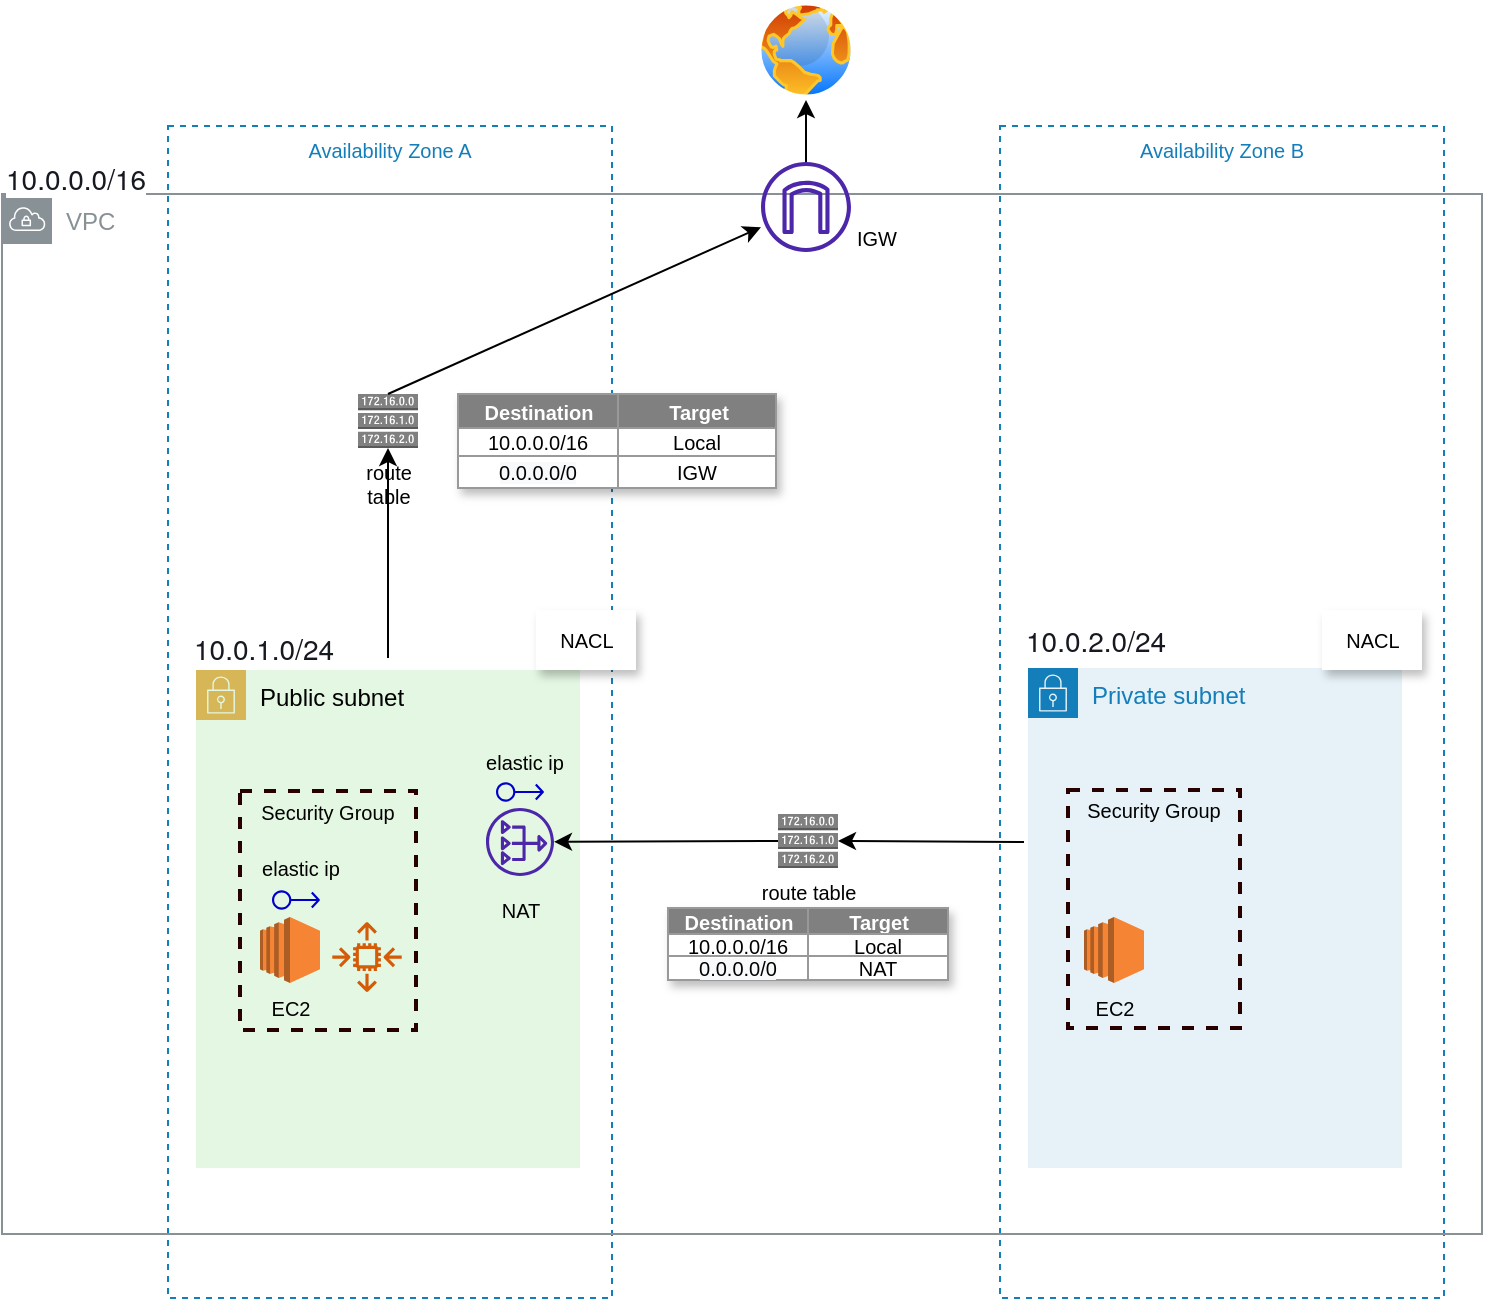 <mxfile version="20.6.2" type="device"><diagram id="hX8bGdYV5b1xXyEHW3qK" name="Page-1"><mxGraphModel dx="1543" dy="803" grid="0" gridSize="10" guides="0" tooltips="1" connect="1" arrows="1" fold="1" page="1" pageScale="1" pageWidth="827" pageHeight="1169" math="0" shadow="0"><root><mxCell id="0"/><mxCell id="1" parent="0"/><mxCell id="_O8YYeyoJK2wT63SmfpY-99" value="Availability Zone A" style="fillColor=none;strokeColor=#147EBA;dashed=1;verticalAlign=top;fontStyle=0;fontColor=#147EBA;shadow=0;fillStyle=solid;fontSize=10;" parent="1" vertex="1"><mxGeometry x="126" y="267" width="222" height="586" as="geometry"/></mxCell><mxCell id="_O8YYeyoJK2wT63SmfpY-101" value="Availability Zone B" style="fillColor=none;strokeColor=#147EBA;dashed=1;verticalAlign=top;fontStyle=0;fontColor=#147EBA;shadow=0;fillStyle=solid;fontSize=10;" parent="1" vertex="1"><mxGeometry x="542" y="267" width="222" height="586" as="geometry"/></mxCell><mxCell id="_O8YYeyoJK2wT63SmfpY-89" value="VPC" style="sketch=0;outlineConnect=0;gradientColor=none;html=1;whiteSpace=wrap;fontSize=12;fontStyle=0;shape=mxgraph.aws4.group;grIcon=mxgraph.aws4.group_vpc;strokeColor=#879196;fillColor=none;verticalAlign=top;align=left;spacingLeft=30;fontColor=#879196;dashed=0;shadow=0;fillStyle=solid;" parent="1" vertex="1"><mxGeometry x="43" y="301" width="740" height="520" as="geometry"/></mxCell><mxCell id="_O8YYeyoJK2wT63SmfpY-38" value="Public subnet" style="points=[[0,0],[0.25,0],[0.5,0],[0.75,0],[1,0],[1,0.25],[1,0.5],[1,0.75],[1,1],[0.75,1],[0.5,1],[0.25,1],[0,1],[0,0.75],[0,0.5],[0,0.25]];outlineConnect=0;html=1;whiteSpace=wrap;fontSize=12;fontStyle=0;container=1;pointerEvents=0;collapsible=0;recursiveResize=0;shape=mxgraph.aws4.group;grIcon=mxgraph.aws4.group_security_group;grStroke=0;strokeColor=#d6b656;fillColor=#E3F7E2;verticalAlign=top;align=left;spacingLeft=30;dashed=0;perimeterSpacing=6;gradientColor=none;fillStyle=solid;" parent="1" vertex="1"><mxGeometry x="140" y="539" width="192" height="249" as="geometry"/></mxCell><mxCell id="_O8YYeyoJK2wT63SmfpY-39" value="Security Group" style="fontStyle=0;verticalAlign=top;align=center;spacingTop=-2;fillColor=none;rounded=0;whiteSpace=wrap;html=1;strokeColor=#290000;strokeWidth=2;dashed=1;container=1;collapsible=0;expand=0;recursiveResize=0;fontSize=10;" parent="_O8YYeyoJK2wT63SmfpY-38" vertex="1"><mxGeometry x="22" y="60.5" width="88" height="119.5" as="geometry"/></mxCell><mxCell id="_O8YYeyoJK2wT63SmfpY-15" value="elastic ip" style="text;html=1;align=center;verticalAlign=middle;resizable=0;points=[];autosize=1;strokeColor=none;fillColor=none;fontSize=10;" parent="_O8YYeyoJK2wT63SmfpY-39" vertex="1"><mxGeometry y="23.5" width="60" height="30" as="geometry"/></mxCell><mxCell id="_O8YYeyoJK2wT63SmfpY-96" value="" style="sketch=0;outlineConnect=0;fontColor=#232F3E;gradientColor=none;fillColor=#0000CC;strokeColor=none;dashed=0;verticalLabelPosition=bottom;verticalAlign=top;align=center;html=1;fontSize=12;fontStyle=0;aspect=fixed;pointerEvents=1;shape=mxgraph.aws4.elastic_ip_address;shadow=0;fillStyle=solid;" parent="_O8YYeyoJK2wT63SmfpY-39" vertex="1"><mxGeometry x="16" y="49.5" width="24" height="10" as="geometry"/></mxCell><mxCell id="rF0n-6cTwIG82SXwt395-3" value="" style="sketch=0;outlineConnect=0;fontColor=#232F3E;gradientColor=none;fillColor=#D45B07;strokeColor=none;dashed=0;verticalLabelPosition=bottom;verticalAlign=top;align=center;html=1;fontSize=12;fontStyle=0;aspect=fixed;pointerEvents=1;shape=mxgraph.aws4.auto_scaling2;" vertex="1" parent="_O8YYeyoJK2wT63SmfpY-39"><mxGeometry x="46" y="65.5" width="35" height="35" as="geometry"/></mxCell><mxCell id="_O8YYeyoJK2wT63SmfpY-9" value="EC2" style="outlineConnect=0;dashed=0;verticalLabelPosition=bottom;verticalAlign=top;align=center;html=1;shape=mxgraph.aws3.ec2;fillColor=#F58534;gradientColor=none;fontSize=10;" parent="_O8YYeyoJK2wT63SmfpY-38" vertex="1"><mxGeometry x="32" y="123.5" width="30" height="33" as="geometry"/></mxCell><mxCell id="_O8YYeyoJK2wT63SmfpY-92" value="" style="sketch=0;outlineConnect=0;fontColor=#232F3E;gradientColor=none;fillColor=#4D27AA;strokeColor=none;dashed=0;verticalLabelPosition=bottom;verticalAlign=top;align=center;html=1;fontSize=12;fontStyle=0;aspect=fixed;pointerEvents=1;shape=mxgraph.aws4.nat_gateway;shadow=0;fillStyle=solid;" parent="_O8YYeyoJK2wT63SmfpY-38" vertex="1"><mxGeometry x="145" y="69" width="34" height="34" as="geometry"/></mxCell><mxCell id="_O8YYeyoJK2wT63SmfpY-98" value="NAT" style="text;html=1;align=center;verticalAlign=middle;resizable=0;points=[];autosize=1;strokeColor=none;fillColor=none;fontSize=10;" parent="_O8YYeyoJK2wT63SmfpY-38" vertex="1"><mxGeometry x="142" y="105.25" width="40" height="30" as="geometry"/></mxCell><mxCell id="_O8YYeyoJK2wT63SmfpY-10" value="route&lt;br&gt;table" style="outlineConnect=0;dashed=0;verticalLabelPosition=bottom;verticalAlign=top;align=center;html=1;shape=mxgraph.aws3.route_table;fillColor=#808080;gradientColor=none;fontSize=10;" parent="1" vertex="1"><mxGeometry x="221" y="401" width="30" height="27" as="geometry"/></mxCell><mxCell id="_O8YYeyoJK2wT63SmfpY-14" value="NACL" style="text;html=1;align=center;verticalAlign=middle;resizable=0;points=[];autosize=1;strokeColor=none;fillColor=#FFFFFF;fontSize=10;shadow=1;" parent="1" vertex="1"><mxGeometry x="310" y="509" width="50" height="30" as="geometry"/></mxCell><mxCell id="_O8YYeyoJK2wT63SmfpY-43" value="" style="endArrow=classic;html=1;rounded=0;fontSize=10;exitX=0.5;exitY=0;exitDx=0;exitDy=0;entryX=0.5;entryY=1;entryDx=0;entryDy=0;entryPerimeter=0;" parent="1" source="_O8YYeyoJK2wT63SmfpY-38" target="_O8YYeyoJK2wT63SmfpY-10" edge="1"><mxGeometry width="50" height="50" relative="1" as="geometry"><mxPoint x="570" y="538" as="sourcePoint"/><mxPoint x="620" y="488" as="targetPoint"/></mxGeometry></mxCell><mxCell id="_O8YYeyoJK2wT63SmfpY-44" value="" style="endArrow=classic;html=1;rounded=0;fontSize=10;exitX=0.5;exitY=0;exitDx=0;exitDy=0;exitPerimeter=0;" parent="1" source="_O8YYeyoJK2wT63SmfpY-10" target="_O8YYeyoJK2wT63SmfpY-87" edge="1"><mxGeometry width="50" height="50" relative="1" as="geometry"><mxPoint x="483" y="538" as="sourcePoint"/><mxPoint x="360.5" y="332.821" as="targetPoint"/></mxGeometry></mxCell><mxCell id="_O8YYeyoJK2wT63SmfpY-46" value="" style="aspect=fixed;perimeter=ellipsePerimeter;html=1;align=center;shadow=0;dashed=0;spacingTop=3;image;image=img/lib/active_directory/internet_globe.svg;fillStyle=solid;strokeColor=#290000;fontSize=10;fillColor=#FFFCEB;gradientColor=none;" parent="1" vertex="1"><mxGeometry x="420" y="204" width="50" height="50" as="geometry"/></mxCell><mxCell id="_O8YYeyoJK2wT63SmfpY-47" value="" style="endArrow=classic;html=1;rounded=0;fontSize=10;" parent="1" source="_O8YYeyoJK2wT63SmfpY-87" target="_O8YYeyoJK2wT63SmfpY-46" edge="1"><mxGeometry width="50" height="50" relative="1" as="geometry"><mxPoint x="445" y="271" as="sourcePoint"/><mxPoint x="455" y="268" as="targetPoint"/></mxGeometry></mxCell><mxCell id="_O8YYeyoJK2wT63SmfpY-62" value="route table" style="outlineConnect=0;dashed=0;verticalLabelPosition=bottom;verticalAlign=top;align=center;html=1;shape=mxgraph.aws3.route_table;fillColor=#808080;gradientColor=none;fontSize=10;" parent="1" vertex="1"><mxGeometry x="431" y="611" width="30" height="27" as="geometry"/></mxCell><mxCell id="_O8YYeyoJK2wT63SmfpY-66" value="" style="endArrow=classic;html=1;rounded=0;fontSize=10;entryX=1;entryY=0.5;entryDx=0;entryDy=0;entryPerimeter=0;" parent="1" target="_O8YYeyoJK2wT63SmfpY-62" edge="1"><mxGeometry width="50" height="50" relative="1" as="geometry"><mxPoint x="554" y="625" as="sourcePoint"/><mxPoint x="367" y="428" as="targetPoint"/></mxGeometry></mxCell><mxCell id="_O8YYeyoJK2wT63SmfpY-67" value="" style="endArrow=classic;html=1;rounded=0;fontSize=10;exitX=0;exitY=0.5;exitDx=0;exitDy=0;exitPerimeter=0;" parent="1" source="_O8YYeyoJK2wT63SmfpY-62" target="_O8YYeyoJK2wT63SmfpY-92" edge="1"><mxGeometry width="50" height="50" relative="1" as="geometry"><mxPoint x="323" y="478" as="sourcePoint"/><mxPoint x="336" y="625" as="targetPoint"/></mxGeometry></mxCell><mxCell id="_O8YYeyoJK2wT63SmfpY-68" value="&lt;meta charset=&quot;utf-8&quot;&gt;&lt;span style=&quot;color: rgb(22, 25, 31); font-family: &amp;quot;Amazon Ember&amp;quot;, &amp;quot;Helvetica Neue&amp;quot;, Roboto, Arial, sans-serif; font-size: 14px; font-style: normal; font-variant-ligatures: normal; font-variant-caps: normal; font-weight: 400; letter-spacing: normal; orphans: 2; text-align: left; text-indent: 0px; text-transform: none; widows: 2; word-spacing: 0px; -webkit-text-stroke-width: 0px; background-color: rgb(255, 255, 255); text-decoration-thickness: initial; text-decoration-style: initial; text-decoration-color: initial; float: none; display: inline !important;&quot;&gt;10.0.0.0/16&lt;/span&gt;" style="text;whiteSpace=wrap;html=1;fontSize=10;" parent="1" vertex="1"><mxGeometry x="43" y="278" width="100" height="40" as="geometry"/></mxCell><mxCell id="_O8YYeyoJK2wT63SmfpY-69" value="&lt;span style=&quot;color: rgb(22, 25, 31); font-family: &amp;quot;Amazon Ember&amp;quot;, &amp;quot;Helvetica Neue&amp;quot;, Roboto, Arial, sans-serif; font-size: 14px; font-style: normal; font-variant-ligatures: normal; font-variant-caps: normal; font-weight: 400; letter-spacing: normal; orphans: 2; text-align: left; text-indent: 0px; text-transform: none; widows: 2; word-spacing: 0px; -webkit-text-stroke-width: 0px; background-color: rgb(255, 255, 255); text-decoration-thickness: initial; text-decoration-style: initial; text-decoration-color: initial; float: none; display: inline !important;&quot;&gt;10.0.1.0/24&lt;/span&gt;" style="text;whiteSpace=wrap;html=1;fontSize=10;" parent="1" vertex="1"><mxGeometry x="137" y="513" width="100" height="45" as="geometry"/></mxCell><mxCell id="_O8YYeyoJK2wT63SmfpY-70" value="&lt;span style=&quot;color: rgb(22, 25, 31); font-family: &amp;quot;Amazon Ember&amp;quot;, &amp;quot;Helvetica Neue&amp;quot;, Roboto, Arial, sans-serif; font-size: 14px; font-style: normal; font-variant-ligatures: normal; font-variant-caps: normal; font-weight: 400; letter-spacing: normal; orphans: 2; text-align: left; text-indent: 0px; text-transform: none; widows: 2; word-spacing: 0px; -webkit-text-stroke-width: 0px; background-color: rgb(255, 255, 255); text-decoration-thickness: initial; text-decoration-style: initial; text-decoration-color: initial; float: none; display: inline !important;&quot;&gt;10.0.2.0/24&lt;/span&gt;" style="text;whiteSpace=wrap;html=1;fontSize=10;" parent="1" vertex="1"><mxGeometry x="553" y="509" width="100" height="40" as="geometry"/></mxCell><mxCell id="_O8YYeyoJK2wT63SmfpY-76" value="Assets" style="childLayout=tableLayout;recursiveResize=0;strokeColor=#999999;fillColor=#F6B26B;shadow=1;fontSize=10;" parent="1" vertex="1"><mxGeometry x="376" y="658" width="140" height="36" as="geometry"/></mxCell><mxCell id="_O8YYeyoJK2wT63SmfpY-77" style="shape=tableRow;horizontal=0;startSize=0;swimlaneHead=0;swimlaneBody=0;top=0;left=0;bottom=0;right=0;dropTarget=0;collapsible=0;recursiveResize=0;expand=0;fontStyle=0;strokeColor=inherit;fillColor=#FFC44F;fontSize=10;" parent="_O8YYeyoJK2wT63SmfpY-76" vertex="1"><mxGeometry width="140" height="13" as="geometry"/></mxCell><mxCell id="_O8YYeyoJK2wT63SmfpY-78" value="Destination" style="connectable=0;recursiveResize=0;strokeColor=inherit;fillColor=#808080;align=center;fontStyle=1;fontColor=#FFFFFF;html=1;fontSize=10;" parent="_O8YYeyoJK2wT63SmfpY-77" vertex="1"><mxGeometry width="70" height="13" as="geometry"><mxRectangle width="70" height="13" as="alternateBounds"/></mxGeometry></mxCell><mxCell id="_O8YYeyoJK2wT63SmfpY-79" value="Target" style="connectable=0;recursiveResize=0;strokeColor=inherit;fillColor=#808080;align=center;fontStyle=1;fontColor=#FFFFFF;html=1;fontSize=10;" parent="_O8YYeyoJK2wT63SmfpY-77" vertex="1"><mxGeometry x="70" width="70" height="13" as="geometry"><mxRectangle width="70" height="13" as="alternateBounds"/></mxGeometry></mxCell><mxCell id="_O8YYeyoJK2wT63SmfpY-80" value="" style="shape=tableRow;horizontal=0;startSize=0;swimlaneHead=0;swimlaneBody=0;top=0;left=0;bottom=0;right=0;dropTarget=0;collapsible=0;recursiveResize=0;expand=0;fontStyle=0;strokeColor=inherit;fillColor=#ffffff;fontSize=10;" parent="_O8YYeyoJK2wT63SmfpY-76" vertex="1"><mxGeometry y="13" width="140" height="11" as="geometry"/></mxCell><mxCell id="_O8YYeyoJK2wT63SmfpY-81" value="10.0.0.0/16" style="connectable=0;recursiveResize=0;strokeColor=inherit;fillColor=inherit;align=center;whiteSpace=wrap;html=1;fontSize=10;" parent="_O8YYeyoJK2wT63SmfpY-80" vertex="1"><mxGeometry width="70" height="11" as="geometry"><mxRectangle width="70" height="11" as="alternateBounds"/></mxGeometry></mxCell><mxCell id="_O8YYeyoJK2wT63SmfpY-82" value="Local" style="connectable=0;recursiveResize=0;strokeColor=inherit;fillColor=inherit;align=center;whiteSpace=wrap;html=1;fontSize=10;" parent="_O8YYeyoJK2wT63SmfpY-80" vertex="1"><mxGeometry x="70" width="70" height="11" as="geometry"><mxRectangle width="70" height="11" as="alternateBounds"/></mxGeometry></mxCell><mxCell id="_O8YYeyoJK2wT63SmfpY-83" value="" style="shape=tableRow;horizontal=0;startSize=0;swimlaneHead=0;swimlaneBody=0;top=0;left=0;bottom=0;right=0;dropTarget=0;collapsible=0;recursiveResize=0;expand=0;fontStyle=1;strokeColor=inherit;fillColor=#FFFFFF;fontSize=10;" parent="_O8YYeyoJK2wT63SmfpY-76" vertex="1"><mxGeometry y="24" width="140" height="12" as="geometry"/></mxCell><mxCell id="_O8YYeyoJK2wT63SmfpY-84" value="&lt;span style=&quot;color: rgb(0, 0, 0); font-family: Helvetica; font-size: 10px; font-style: normal; font-variant-ligatures: normal; font-variant-caps: normal; font-weight: 400; letter-spacing: normal; orphans: 2; text-align: center; text-indent: 0px; text-transform: none; widows: 2; word-spacing: 0px; -webkit-text-stroke-width: 0px; background-color: rgb(248, 249, 250); text-decoration-thickness: initial; text-decoration-style: initial; text-decoration-color: initial; float: none; display: inline !important;&quot;&gt;0.0.0.0/0&lt;/span&gt;" style="connectable=0;recursiveResize=0;strokeColor=inherit;fillColor=#FFFFFF;whiteSpace=wrap;html=1;fontSize=10;" parent="_O8YYeyoJK2wT63SmfpY-83" vertex="1"><mxGeometry width="70" height="12" as="geometry"><mxRectangle width="70" height="12" as="alternateBounds"/></mxGeometry></mxCell><mxCell id="_O8YYeyoJK2wT63SmfpY-85" value="NAT" style="connectable=0;recursiveResize=0;strokeColor=inherit;fillColor=#FFFFFF;whiteSpace=wrap;html=1;fontSize=10;" parent="_O8YYeyoJK2wT63SmfpY-83" vertex="1"><mxGeometry x="70" width="70" height="12" as="geometry"><mxRectangle width="70" height="12" as="alternateBounds"/></mxGeometry></mxCell><mxCell id="_O8YYeyoJK2wT63SmfpY-87" value="" style="sketch=0;outlineConnect=0;fontColor=#232F3E;gradientColor=none;fillColor=#4D27AA;strokeColor=none;dashed=0;verticalLabelPosition=bottom;verticalAlign=top;align=center;html=1;fontSize=12;fontStyle=0;aspect=fixed;pointerEvents=1;shape=mxgraph.aws4.internet_gateway;shadow=0;fillStyle=solid;" parent="1" vertex="1"><mxGeometry x="422.5" y="285" width="45" height="45" as="geometry"/></mxCell><mxCell id="_O8YYeyoJK2wT63SmfpY-37" value="Private subnet" style="points=[[0,0],[0.25,0],[0.5,0],[0.75,0],[1,0],[1,0.25],[1,0.5],[1,0.75],[1,1],[0.75,1],[0.5,1],[0.25,1],[0,1],[0,0.75],[0,0.5],[0,0.25]];outlineConnect=0;gradientColor=none;html=1;whiteSpace=wrap;fontSize=12;fontStyle=0;container=1;pointerEvents=0;collapsible=0;recursiveResize=0;shape=mxgraph.aws4.group;grIcon=mxgraph.aws4.group_security_group;grStroke=0;strokeColor=#147EBA;fillColor=#E6F2F8;verticalAlign=top;align=left;spacingLeft=30;fontColor=#147EBA;dashed=0;" parent="1" vertex="1"><mxGeometry x="556" y="538" width="187" height="250" as="geometry"/></mxCell><mxCell id="_O8YYeyoJK2wT63SmfpY-48" value="Security Group" style="fontStyle=0;verticalAlign=top;align=center;spacingTop=-2;fillColor=none;rounded=0;whiteSpace=wrap;html=1;strokeColor=#290000;strokeWidth=2;dashed=1;container=1;collapsible=0;expand=0;recursiveResize=0;fontSize=10;" parent="_O8YYeyoJK2wT63SmfpY-37" vertex="1"><mxGeometry x="20" y="61" width="86" height="119" as="geometry"/></mxCell><mxCell id="_O8YYeyoJK2wT63SmfpY-49" value="EC2" style="outlineConnect=0;dashed=0;verticalLabelPosition=bottom;verticalAlign=top;align=center;html=1;shape=mxgraph.aws3.ec2;fillColor=#F58534;gradientColor=none;fontSize=10;" parent="_O8YYeyoJK2wT63SmfpY-48" vertex="1"><mxGeometry x="8" y="63.5" width="30" height="33" as="geometry"/></mxCell><mxCell id="_O8YYeyoJK2wT63SmfpY-91" style="edgeStyle=orthogonalEdgeStyle;rounded=0;orthogonalLoop=1;jettySize=auto;html=1;exitX=0.5;exitY=1;exitDx=0;exitDy=0;fontSize=10;" parent="_O8YYeyoJK2wT63SmfpY-37" source="_O8YYeyoJK2wT63SmfpY-48" target="_O8YYeyoJK2wT63SmfpY-48" edge="1"><mxGeometry relative="1" as="geometry"/></mxCell><mxCell id="_O8YYeyoJK2wT63SmfpY-97" value="IGW" style="text;html=1;align=center;verticalAlign=middle;resizable=0;points=[];autosize=1;strokeColor=none;fillColor=none;fontSize=10;" parent="1" vertex="1"><mxGeometry x="459.5" y="307.5" width="40" height="30" as="geometry"/></mxCell><mxCell id="_O8YYeyoJK2wT63SmfpY-40" value="NACL" style="text;html=1;align=center;verticalAlign=middle;resizable=0;points=[];autosize=1;strokeColor=none;fillColor=#FFFFFF;fontSize=10;shadow=1;" parent="1" vertex="1"><mxGeometry x="703" y="509" width="50" height="30" as="geometry"/></mxCell><mxCell id="_O8YYeyoJK2wT63SmfpY-16" value="Assets" style="childLayout=tableLayout;recursiveResize=0;strokeColor=#999999;fillColor=#D5E8D4;shadow=1;fontSize=10;" parent="1" vertex="1"><mxGeometry x="271" y="401" width="159" height="47" as="geometry"/></mxCell><mxCell id="_O8YYeyoJK2wT63SmfpY-17" style="shape=tableRow;horizontal=0;startSize=0;swimlaneHead=0;swimlaneBody=0;top=0;left=0;bottom=0;right=0;dropTarget=0;collapsible=0;recursiveResize=0;expand=0;fontStyle=0;strokeColor=inherit;fillColor=#FFC44F;fontSize=10;" parent="_O8YYeyoJK2wT63SmfpY-16" vertex="1"><mxGeometry width="159" height="17" as="geometry"/></mxCell><mxCell id="_O8YYeyoJK2wT63SmfpY-18" value="Destination" style="connectable=0;recursiveResize=0;strokeColor=inherit;fillColor=#808080;align=center;fontStyle=1;fontColor=#FFFFFF;html=1;fontSize=10;" parent="_O8YYeyoJK2wT63SmfpY-17" vertex="1"><mxGeometry width="80" height="17" as="geometry"><mxRectangle width="80" height="17" as="alternateBounds"/></mxGeometry></mxCell><mxCell id="_O8YYeyoJK2wT63SmfpY-20" value="Target" style="connectable=0;recursiveResize=0;strokeColor=inherit;fillColor=#808080;align=center;fontStyle=1;fontColor=#FFFFFF;html=1;fontSize=10;" parent="_O8YYeyoJK2wT63SmfpY-17" vertex="1"><mxGeometry x="80" width="79" height="17" as="geometry"><mxRectangle width="79" height="17" as="alternateBounds"/></mxGeometry></mxCell><mxCell id="_O8YYeyoJK2wT63SmfpY-21" value="" style="shape=tableRow;horizontal=0;startSize=0;swimlaneHead=0;swimlaneBody=0;top=0;left=0;bottom=0;right=0;dropTarget=0;collapsible=0;recursiveResize=0;expand=0;fontStyle=0;strokeColor=inherit;fillColor=#ffffff;fontSize=10;" parent="_O8YYeyoJK2wT63SmfpY-16" vertex="1"><mxGeometry y="17" width="159" height="14" as="geometry"/></mxCell><mxCell id="_O8YYeyoJK2wT63SmfpY-22" value="10.0.0.0/16" style="connectable=0;recursiveResize=0;strokeColor=inherit;fillColor=inherit;align=center;whiteSpace=wrap;html=1;fontSize=10;" parent="_O8YYeyoJK2wT63SmfpY-21" vertex="1"><mxGeometry width="80" height="14" as="geometry"><mxRectangle width="80" height="14" as="alternateBounds"/></mxGeometry></mxCell><mxCell id="_O8YYeyoJK2wT63SmfpY-24" value="Local" style="connectable=0;recursiveResize=0;strokeColor=inherit;fillColor=inherit;align=center;whiteSpace=wrap;html=1;fontSize=10;" parent="_O8YYeyoJK2wT63SmfpY-21" vertex="1"><mxGeometry x="80" width="79" height="14" as="geometry"><mxRectangle width="79" height="14" as="alternateBounds"/></mxGeometry></mxCell><mxCell id="_O8YYeyoJK2wT63SmfpY-25" value="" style="shape=tableRow;horizontal=0;startSize=0;swimlaneHead=0;swimlaneBody=0;top=0;left=0;bottom=0;right=0;dropTarget=0;collapsible=0;recursiveResize=0;expand=0;fontStyle=1;strokeColor=inherit;fillColor=#FFFFFF;fontSize=10;" parent="_O8YYeyoJK2wT63SmfpY-16" vertex="1"><mxGeometry y="31" width="159" height="16" as="geometry"/></mxCell><mxCell id="_O8YYeyoJK2wT63SmfpY-26" value="&lt;span style=&quot;color: rgb(0, 0, 0); font-family: Helvetica; font-size: 10px; font-style: normal; font-variant-ligatures: normal; font-variant-caps: normal; font-weight: 400; letter-spacing: normal; orphans: 2; text-align: center; text-indent: 0px; text-transform: none; widows: 2; word-spacing: 0px; -webkit-text-stroke-width: 0px; background-color: rgb(248, 249, 250); text-decoration-thickness: initial; text-decoration-style: initial; text-decoration-color: initial; float: none; display: inline !important;&quot;&gt;0.0.0.0/0&lt;/span&gt;" style="connectable=0;recursiveResize=0;strokeColor=inherit;fillColor=#FFFFFF;whiteSpace=wrap;html=1;fontSize=10;" parent="_O8YYeyoJK2wT63SmfpY-25" vertex="1"><mxGeometry width="80" height="16" as="geometry"><mxRectangle width="80" height="16" as="alternateBounds"/></mxGeometry></mxCell><mxCell id="_O8YYeyoJK2wT63SmfpY-28" value="IGW" style="connectable=0;recursiveResize=0;strokeColor=inherit;fillColor=#FFFFFF;whiteSpace=wrap;html=1;fontSize=10;" parent="_O8YYeyoJK2wT63SmfpY-25" vertex="1"><mxGeometry x="80" width="79" height="16" as="geometry"><mxRectangle width="79" height="16" as="alternateBounds"/></mxGeometry></mxCell><mxCell id="_O8YYeyoJK2wT63SmfpY-102" value="elastic ip" style="text;html=1;align=center;verticalAlign=middle;resizable=0;points=[];autosize=1;strokeColor=none;fillColor=none;fontSize=10;" parent="1" vertex="1"><mxGeometry x="274" y="570" width="60" height="30" as="geometry"/></mxCell><mxCell id="_O8YYeyoJK2wT63SmfpY-103" value="" style="sketch=0;outlineConnect=0;fontColor=#232F3E;gradientColor=none;fillColor=#0000CC;strokeColor=none;dashed=0;verticalLabelPosition=bottom;verticalAlign=top;align=center;html=1;fontSize=12;fontStyle=0;aspect=fixed;pointerEvents=1;shape=mxgraph.aws4.elastic_ip_address;shadow=0;fillStyle=solid;" parent="1" vertex="1"><mxGeometry x="290" y="595" width="24" height="10" as="geometry"/></mxCell></root></mxGraphModel></diagram></mxfile>